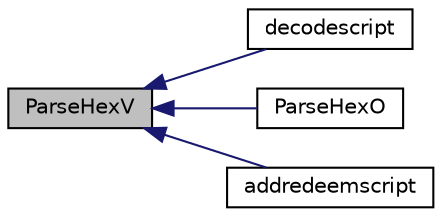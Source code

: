 digraph "ParseHexV"
{
  edge [fontname="Helvetica",fontsize="10",labelfontname="Helvetica",labelfontsize="10"];
  node [fontname="Helvetica",fontsize="10",shape=record];
  rankdir="LR";
  Node122 [label="ParseHexV",height=0.2,width=0.4,color="black", fillcolor="grey75", style="filled", fontcolor="black"];
  Node122 -> Node123 [dir="back",color="midnightblue",fontsize="10",style="solid",fontname="Helvetica"];
  Node123 [label="decodescript",height=0.2,width=0.4,color="black", fillcolor="white", style="filled",URL="$rpcrawtransaction_8cpp.html#a342172992e2fa92490e8d83c2e95e87e"];
  Node122 -> Node124 [dir="back",color="midnightblue",fontsize="10",style="solid",fontname="Helvetica"];
  Node124 [label="ParseHexO",height=0.2,width=0.4,color="black", fillcolor="white", style="filled",URL="$rpcserver_8cpp.html#a9fa3f8bbbf847269e55b196e13543e16"];
  Node122 -> Node125 [dir="back",color="midnightblue",fontsize="10",style="solid",fontname="Helvetica"];
  Node125 [label="addredeemscript",height=0.2,width=0.4,color="black", fillcolor="white", style="filled",URL="$rpcwallet_8cpp.html#a6bdf3775b3749a2b216576b62af4f801"];
}
